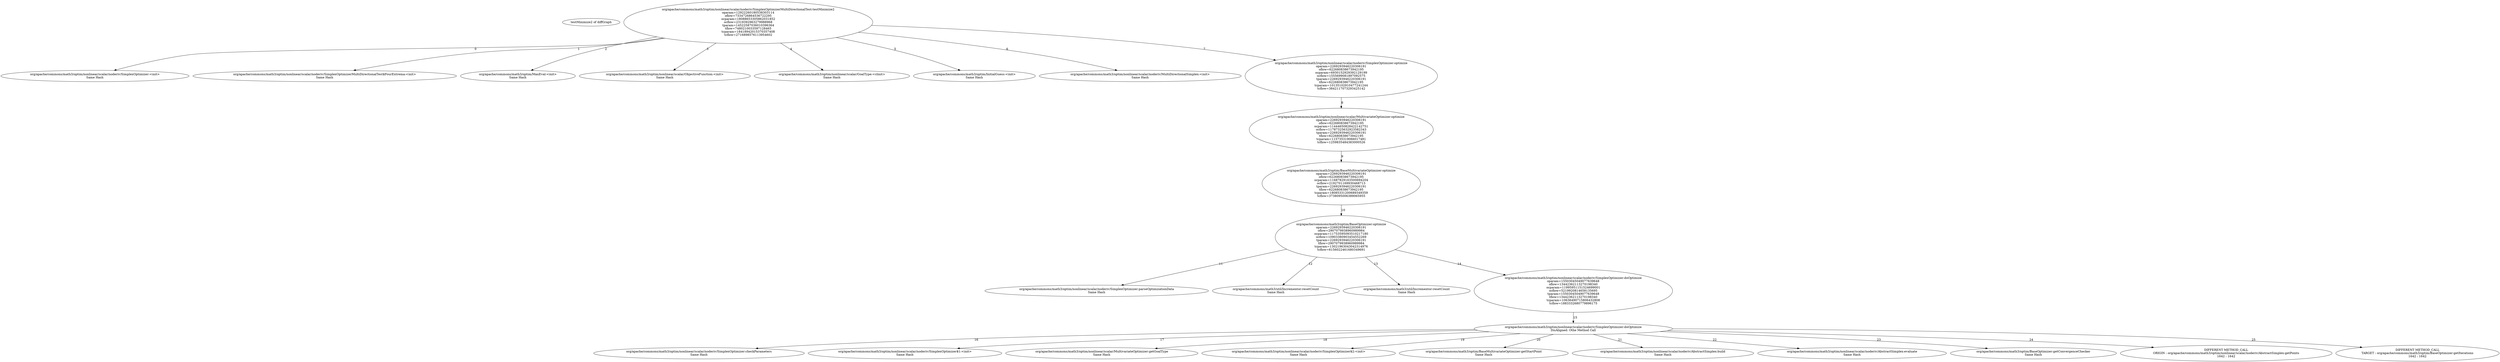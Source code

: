 digraph G {
0[label="testMinimize2 of diffGraph"];
1[label="org/apache/commons/math3/optim/nonlinear/scalar/noderiv/SimplexOptimizerMultiDirectionalTest:testMinimize2
oparam=12922260180538303114
oflow=7334726864536722295
ocparam=18088653305862031852
ocflow=2319392963279988968
tparam=14522587036010396364
tflow=7480210033597128465
tcparam=18418942015370357408
tcflow=2716898576113954602"];
2[label="org/apache/commons/math3/optim/nonlinear/scalar/noderiv/SimplexOptimizer:<init>
Same Hash"];
3[label="org/apache/commons/math3/optim/nonlinear/scalar/noderiv/SimplexOptimizerMultiDirectionalTest$FourExtrema:<init>
Same Hash"];
4[label="org/apache/commons/math3/optim/MaxEval:<init>
Same Hash"];
5[label="org/apache/commons/math3/optim/nonlinear/scalar/ObjectiveFunction:<init>
Same Hash"];
6[label="org/apache/commons/math3/optim/nonlinear/scalar/GoalType:<clinit>
Same Hash"];
7[label="org/apache/commons/math3/optim/InitialGuess:<init>
Same Hash"];
8[label="org/apache/commons/math3/optim/nonlinear/scalar/noderiv/MultiDirectionalSimplex:<init>
Same Hash"];
9[label="org/apache/commons/math3/optim/nonlinear/scalar/noderiv/SimplexOptimizer:optimize
oparam=2269293946220306191
oflow=622680838673942195
ocparam=6930152929392129199
ocflow=1555699081897092575
tparam=2269293946220306191
tflow=622680838673942195
tcparam=10135102910477241244
tcflow=3842117073293425142"];
10[label="org/apache/commons/math3/optim/nonlinear/scalar/MultivariateOptimizer:optimize
oparam=2269293946220306191
oflow=622680838673942195
ocparam=11444650828422142751
ocflow=11787325632923582343
tparam=2269293946220306191
tflow=622680838673942195
tcparam=115735319066017481
tcflow=1259835484383000526"];
11[label="org/apache/commons/math3/optim/BaseMultivariateOptimizer:optimize
oparam=2269293946220306191
oflow=622680838673942195
ocparam=11687829163500694204
ocflow=2192701169930468713
tparam=2269293946220306191
tflow=622680838673942195
tcparam=18085331200689349359
tcflow=3738095006389065955"];
12[label="org/apache/commons/math3/optim/BaseOptimizer:optimize
oparam=2269293946220306191
oflow=2907079938960989984
ocparam=11753595093510217180
ocflow=10903380903454552269
tparam=2269293946220306191
tflow=2907079938960989984
tcparam=13021963043042314976
tcflow=6156022461680349691"];
13[label="org/apache/commons/math3/optim/nonlinear/scalar/noderiv/SimplexOptimizer:parseOptimizationData
Same Hash"];
14[label="org/apache/commons/math3/util/Incrementor:resetCount
Same Hash"];
15[label="org/apache/commons/math3/util/Incrementor:resetCount
Same Hash"];
16[label="org/apache/commons/math3/optim/nonlinear/scalar/noderiv/SimplexOptimizer:doOptimize
oparam=15503045049077639648
oflow=13442362113270198340
ocparam=11995951151524699001
ocflow=5219920814658135695
tparam=15503045049077639648
tflow=13442362113270198340
tcparam=10636490715806432808
tcflow=1883332680779896175"];
17[label="org/apache/commons/math3/optim/nonlinear/scalar/noderiv/SimplexOptimizer:doOptimize
DisAligned: Othe Method Call"];
18[label="org/apache/commons/math3/optim/nonlinear/scalar/noderiv/SimplexOptimizer:checkParameters
Same Hash"];
19[label="org/apache/commons/math3/optim/nonlinear/scalar/noderiv/SimplexOptimizer$1:<init>
Same Hash"];
20[label="org/apache/commons/math3/optim/nonlinear/scalar/MultivariateOptimizer:getGoalType
Same Hash"];
21[label="org/apache/commons/math3/optim/nonlinear/scalar/noderiv/SimplexOptimizer$2:<init>
Same Hash"];
22[label="org/apache/commons/math3/optim/BaseMultivariateOptimizer:getStartPoint
Same Hash"];
23[label="org/apache/commons/math3/optim/nonlinear/scalar/noderiv/AbstractSimplex:build
Same Hash"];
24[label="org/apache/commons/math3/optim/nonlinear/scalar/noderiv/AbstractSimplex:evaluate
Same Hash"];
25[label="org/apache/commons/math3/optim/BaseOptimizer:getConvergenceChecker
Same Hash"];
26[label="DIFFERENT METHOD_CALL
ORIGIN : org/apache/commons/math3/optim/nonlinear/scalar/noderiv/AbstractSimplex:getPoints
1642 : 1642"];
27[label="DIFFERENT METHOD_CALL
TARGET : org/apache/commons/math3/optim/BaseOptimizer:getIterations
1642 : 1642"];
1->2 [label=0];
1->3 [label=1];
1->4 [label=2];
1->5 [label=3];
1->6 [label=4];
1->7 [label=5];
1->8 [label=6];
1->9 [label=7];
9->10 [label=8];
10->11 [label=9];
11->12 [label=10];
12->13 [label=11];
12->14 [label=12];
12->15 [label=13];
12->16 [label=14];
16->17 [label=15];
17->18 [label=16];
17->19 [label=17];
17->20 [label=18];
17->21 [label=19];
17->22 [label=20];
17->23 [label=21];
17->24 [label=22];
17->25 [label=23];
17->26 [label=24];
17->27 [label=25];
}
